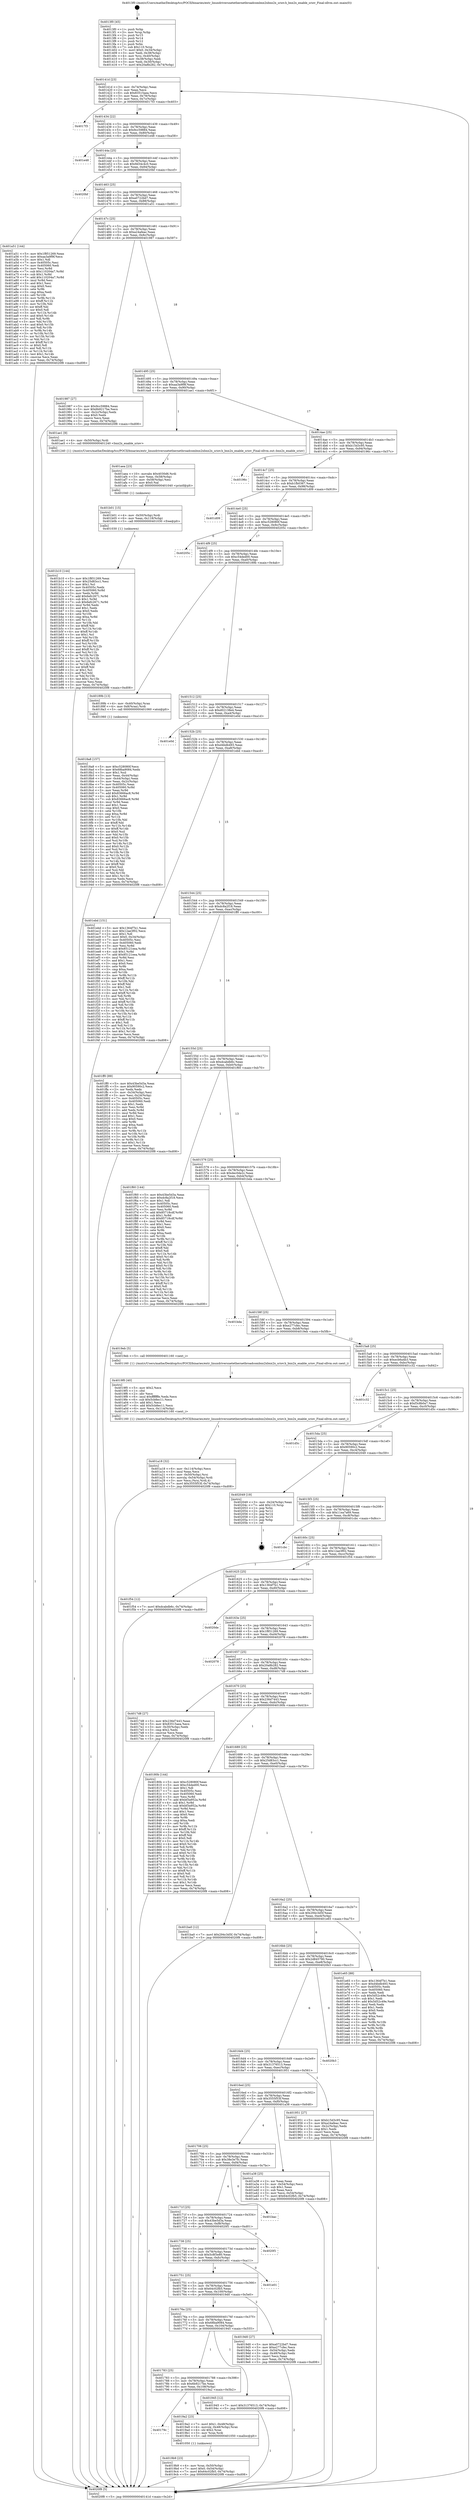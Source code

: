 digraph "0x4013f0" {
  label = "0x4013f0 (/mnt/c/Users/mathe/Desktop/tcc/POCII/binaries/extr_linuxdriversnetethernetbroadcombnx2xbnx2x_sriov.h_bnx2x_enable_sriov_Final-ollvm.out::main(0))"
  labelloc = "t"
  node[shape=record]

  Entry [label="",width=0.3,height=0.3,shape=circle,fillcolor=black,style=filled]
  "0x40141d" [label="{
     0x40141d [23]\l
     | [instrs]\l
     &nbsp;&nbsp;0x40141d \<+3\>: mov -0x74(%rbp),%eax\l
     &nbsp;&nbsp;0x401420 \<+2\>: mov %eax,%ecx\l
     &nbsp;&nbsp;0x401422 \<+6\>: sub $0x83515aea,%ecx\l
     &nbsp;&nbsp;0x401428 \<+3\>: mov %eax,-0x78(%rbp)\l
     &nbsp;&nbsp;0x40142b \<+3\>: mov %ecx,-0x7c(%rbp)\l
     &nbsp;&nbsp;0x40142e \<+6\>: je 00000000004017f3 \<main+0x403\>\l
  }"]
  "0x4017f3" [label="{
     0x4017f3\l
  }", style=dashed]
  "0x401434" [label="{
     0x401434 [22]\l
     | [instrs]\l
     &nbsp;&nbsp;0x401434 \<+5\>: jmp 0000000000401439 \<main+0x49\>\l
     &nbsp;&nbsp;0x401439 \<+3\>: mov -0x78(%rbp),%eax\l
     &nbsp;&nbsp;0x40143c \<+5\>: sub $0x9cc59884,%eax\l
     &nbsp;&nbsp;0x401441 \<+3\>: mov %eax,-0x80(%rbp)\l
     &nbsp;&nbsp;0x401444 \<+6\>: je 0000000000401e48 \<main+0xa58\>\l
  }"]
  Exit [label="",width=0.3,height=0.3,shape=circle,fillcolor=black,style=filled,peripheries=2]
  "0x401e48" [label="{
     0x401e48\l
  }", style=dashed]
  "0x40144a" [label="{
     0x40144a [25]\l
     | [instrs]\l
     &nbsp;&nbsp;0x40144a \<+5\>: jmp 000000000040144f \<main+0x5f\>\l
     &nbsp;&nbsp;0x40144f \<+3\>: mov -0x78(%rbp),%eax\l
     &nbsp;&nbsp;0x401452 \<+5\>: sub $0x9d34c4c0,%eax\l
     &nbsp;&nbsp;0x401457 \<+6\>: mov %eax,-0x84(%rbp)\l
     &nbsp;&nbsp;0x40145d \<+6\>: je 00000000004020bf \<main+0xccf\>\l
  }"]
  "0x401b10" [label="{
     0x401b10 [144]\l
     | [instrs]\l
     &nbsp;&nbsp;0x401b10 \<+5\>: mov $0x1f851269,%eax\l
     &nbsp;&nbsp;0x401b15 \<+5\>: mov $0x25d83cc1,%esi\l
     &nbsp;&nbsp;0x401b1a \<+2\>: mov $0x1,%cl\l
     &nbsp;&nbsp;0x401b1c \<+7\>: mov 0x40505c,%edx\l
     &nbsp;&nbsp;0x401b23 \<+8\>: mov 0x405060,%r8d\l
     &nbsp;&nbsp;0x401b2b \<+3\>: mov %edx,%r9d\l
     &nbsp;&nbsp;0x401b2e \<+7\>: add $0x6efc2671,%r9d\l
     &nbsp;&nbsp;0x401b35 \<+4\>: sub $0x1,%r9d\l
     &nbsp;&nbsp;0x401b39 \<+7\>: sub $0x6efc2671,%r9d\l
     &nbsp;&nbsp;0x401b40 \<+4\>: imul %r9d,%edx\l
     &nbsp;&nbsp;0x401b44 \<+3\>: and $0x1,%edx\l
     &nbsp;&nbsp;0x401b47 \<+3\>: cmp $0x0,%edx\l
     &nbsp;&nbsp;0x401b4a \<+4\>: sete %r10b\l
     &nbsp;&nbsp;0x401b4e \<+4\>: cmp $0xa,%r8d\l
     &nbsp;&nbsp;0x401b52 \<+4\>: setl %r11b\l
     &nbsp;&nbsp;0x401b56 \<+3\>: mov %r10b,%bl\l
     &nbsp;&nbsp;0x401b59 \<+3\>: xor $0xff,%bl\l
     &nbsp;&nbsp;0x401b5c \<+3\>: mov %r11b,%r14b\l
     &nbsp;&nbsp;0x401b5f \<+4\>: xor $0xff,%r14b\l
     &nbsp;&nbsp;0x401b63 \<+3\>: xor $0x1,%cl\l
     &nbsp;&nbsp;0x401b66 \<+3\>: mov %bl,%r15b\l
     &nbsp;&nbsp;0x401b69 \<+4\>: and $0xff,%r15b\l
     &nbsp;&nbsp;0x401b6d \<+3\>: and %cl,%r10b\l
     &nbsp;&nbsp;0x401b70 \<+3\>: mov %r14b,%r12b\l
     &nbsp;&nbsp;0x401b73 \<+4\>: and $0xff,%r12b\l
     &nbsp;&nbsp;0x401b77 \<+3\>: and %cl,%r11b\l
     &nbsp;&nbsp;0x401b7a \<+3\>: or %r10b,%r15b\l
     &nbsp;&nbsp;0x401b7d \<+3\>: or %r11b,%r12b\l
     &nbsp;&nbsp;0x401b80 \<+3\>: xor %r12b,%r15b\l
     &nbsp;&nbsp;0x401b83 \<+3\>: or %r14b,%bl\l
     &nbsp;&nbsp;0x401b86 \<+3\>: xor $0xff,%bl\l
     &nbsp;&nbsp;0x401b89 \<+3\>: or $0x1,%cl\l
     &nbsp;&nbsp;0x401b8c \<+2\>: and %cl,%bl\l
     &nbsp;&nbsp;0x401b8e \<+3\>: or %bl,%r15b\l
     &nbsp;&nbsp;0x401b91 \<+4\>: test $0x1,%r15b\l
     &nbsp;&nbsp;0x401b95 \<+3\>: cmovne %esi,%eax\l
     &nbsp;&nbsp;0x401b98 \<+3\>: mov %eax,-0x74(%rbp)\l
     &nbsp;&nbsp;0x401b9b \<+5\>: jmp 00000000004020f8 \<main+0xd08\>\l
  }"]
  "0x4020bf" [label="{
     0x4020bf\l
  }", style=dashed]
  "0x401463" [label="{
     0x401463 [25]\l
     | [instrs]\l
     &nbsp;&nbsp;0x401463 \<+5\>: jmp 0000000000401468 \<main+0x78\>\l
     &nbsp;&nbsp;0x401468 \<+3\>: mov -0x78(%rbp),%eax\l
     &nbsp;&nbsp;0x40146b \<+5\>: sub $0xa0722bd7,%eax\l
     &nbsp;&nbsp;0x401470 \<+6\>: mov %eax,-0x88(%rbp)\l
     &nbsp;&nbsp;0x401476 \<+6\>: je 0000000000401a51 \<main+0x661\>\l
  }"]
  "0x401b01" [label="{
     0x401b01 [15]\l
     | [instrs]\l
     &nbsp;&nbsp;0x401b01 \<+4\>: mov -0x50(%rbp),%rdi\l
     &nbsp;&nbsp;0x401b05 \<+6\>: mov %eax,-0x118(%rbp)\l
     &nbsp;&nbsp;0x401b0b \<+5\>: call 0000000000401030 \<free@plt\>\l
     | [calls]\l
     &nbsp;&nbsp;0x401030 \{1\} (unknown)\l
  }"]
  "0x401a51" [label="{
     0x401a51 [144]\l
     | [instrs]\l
     &nbsp;&nbsp;0x401a51 \<+5\>: mov $0x1f851269,%eax\l
     &nbsp;&nbsp;0x401a56 \<+5\>: mov $0xaa3a9f9f,%ecx\l
     &nbsp;&nbsp;0x401a5b \<+2\>: mov $0x1,%dl\l
     &nbsp;&nbsp;0x401a5d \<+7\>: mov 0x40505c,%esi\l
     &nbsp;&nbsp;0x401a64 \<+7\>: mov 0x405060,%edi\l
     &nbsp;&nbsp;0x401a6b \<+3\>: mov %esi,%r8d\l
     &nbsp;&nbsp;0x401a6e \<+7\>: sub $0x110204a7,%r8d\l
     &nbsp;&nbsp;0x401a75 \<+4\>: sub $0x1,%r8d\l
     &nbsp;&nbsp;0x401a79 \<+7\>: add $0x110204a7,%r8d\l
     &nbsp;&nbsp;0x401a80 \<+4\>: imul %r8d,%esi\l
     &nbsp;&nbsp;0x401a84 \<+3\>: and $0x1,%esi\l
     &nbsp;&nbsp;0x401a87 \<+3\>: cmp $0x0,%esi\l
     &nbsp;&nbsp;0x401a8a \<+4\>: sete %r9b\l
     &nbsp;&nbsp;0x401a8e \<+3\>: cmp $0xa,%edi\l
     &nbsp;&nbsp;0x401a91 \<+4\>: setl %r10b\l
     &nbsp;&nbsp;0x401a95 \<+3\>: mov %r9b,%r11b\l
     &nbsp;&nbsp;0x401a98 \<+4\>: xor $0xff,%r11b\l
     &nbsp;&nbsp;0x401a9c \<+3\>: mov %r10b,%bl\l
     &nbsp;&nbsp;0x401a9f \<+3\>: xor $0xff,%bl\l
     &nbsp;&nbsp;0x401aa2 \<+3\>: xor $0x0,%dl\l
     &nbsp;&nbsp;0x401aa5 \<+3\>: mov %r11b,%r14b\l
     &nbsp;&nbsp;0x401aa8 \<+4\>: and $0x0,%r14b\l
     &nbsp;&nbsp;0x401aac \<+3\>: and %dl,%r9b\l
     &nbsp;&nbsp;0x401aaf \<+3\>: mov %bl,%r15b\l
     &nbsp;&nbsp;0x401ab2 \<+4\>: and $0x0,%r15b\l
     &nbsp;&nbsp;0x401ab6 \<+3\>: and %dl,%r10b\l
     &nbsp;&nbsp;0x401ab9 \<+3\>: or %r9b,%r14b\l
     &nbsp;&nbsp;0x401abc \<+3\>: or %r10b,%r15b\l
     &nbsp;&nbsp;0x401abf \<+3\>: xor %r15b,%r14b\l
     &nbsp;&nbsp;0x401ac2 \<+3\>: or %bl,%r11b\l
     &nbsp;&nbsp;0x401ac5 \<+4\>: xor $0xff,%r11b\l
     &nbsp;&nbsp;0x401ac9 \<+3\>: or $0x0,%dl\l
     &nbsp;&nbsp;0x401acc \<+3\>: and %dl,%r11b\l
     &nbsp;&nbsp;0x401acf \<+3\>: or %r11b,%r14b\l
     &nbsp;&nbsp;0x401ad2 \<+4\>: test $0x1,%r14b\l
     &nbsp;&nbsp;0x401ad6 \<+3\>: cmovne %ecx,%eax\l
     &nbsp;&nbsp;0x401ad9 \<+3\>: mov %eax,-0x74(%rbp)\l
     &nbsp;&nbsp;0x401adc \<+5\>: jmp 00000000004020f8 \<main+0xd08\>\l
  }"]
  "0x40147c" [label="{
     0x40147c [25]\l
     | [instrs]\l
     &nbsp;&nbsp;0x40147c \<+5\>: jmp 0000000000401481 \<main+0x91\>\l
     &nbsp;&nbsp;0x401481 \<+3\>: mov -0x78(%rbp),%eax\l
     &nbsp;&nbsp;0x401484 \<+5\>: sub $0xa24afeac,%eax\l
     &nbsp;&nbsp;0x401489 \<+6\>: mov %eax,-0x8c(%rbp)\l
     &nbsp;&nbsp;0x40148f \<+6\>: je 0000000000401987 \<main+0x597\>\l
  }"]
  "0x401aea" [label="{
     0x401aea [23]\l
     | [instrs]\l
     &nbsp;&nbsp;0x401aea \<+10\>: movabs $0x4030d6,%rdi\l
     &nbsp;&nbsp;0x401af4 \<+3\>: mov %eax,-0x58(%rbp)\l
     &nbsp;&nbsp;0x401af7 \<+3\>: mov -0x58(%rbp),%esi\l
     &nbsp;&nbsp;0x401afa \<+2\>: mov $0x0,%al\l
     &nbsp;&nbsp;0x401afc \<+5\>: call 0000000000401040 \<printf@plt\>\l
     | [calls]\l
     &nbsp;&nbsp;0x401040 \{1\} (unknown)\l
  }"]
  "0x401987" [label="{
     0x401987 [27]\l
     | [instrs]\l
     &nbsp;&nbsp;0x401987 \<+5\>: mov $0x9cc59884,%eax\l
     &nbsp;&nbsp;0x40198c \<+5\>: mov $0x6b9217be,%ecx\l
     &nbsp;&nbsp;0x401991 \<+3\>: mov -0x2c(%rbp),%edx\l
     &nbsp;&nbsp;0x401994 \<+3\>: cmp $0x0,%edx\l
     &nbsp;&nbsp;0x401997 \<+3\>: cmove %ecx,%eax\l
     &nbsp;&nbsp;0x40199a \<+3\>: mov %eax,-0x74(%rbp)\l
     &nbsp;&nbsp;0x40199d \<+5\>: jmp 00000000004020f8 \<main+0xd08\>\l
  }"]
  "0x401495" [label="{
     0x401495 [25]\l
     | [instrs]\l
     &nbsp;&nbsp;0x401495 \<+5\>: jmp 000000000040149a \<main+0xaa\>\l
     &nbsp;&nbsp;0x40149a \<+3\>: mov -0x78(%rbp),%eax\l
     &nbsp;&nbsp;0x40149d \<+5\>: sub $0xaa3a9f9f,%eax\l
     &nbsp;&nbsp;0x4014a2 \<+6\>: mov %eax,-0x90(%rbp)\l
     &nbsp;&nbsp;0x4014a8 \<+6\>: je 0000000000401ae1 \<main+0x6f1\>\l
  }"]
  "0x401a18" [label="{
     0x401a18 [32]\l
     | [instrs]\l
     &nbsp;&nbsp;0x401a18 \<+6\>: mov -0x114(%rbp),%ecx\l
     &nbsp;&nbsp;0x401a1e \<+3\>: imul %eax,%ecx\l
     &nbsp;&nbsp;0x401a21 \<+4\>: mov -0x50(%rbp),%rsi\l
     &nbsp;&nbsp;0x401a25 \<+4\>: movslq -0x54(%rbp),%rdi\l
     &nbsp;&nbsp;0x401a29 \<+3\>: mov %ecx,(%rsi,%rdi,4)\l
     &nbsp;&nbsp;0x401a2c \<+7\>: movl $0x3555f53f,-0x74(%rbp)\l
     &nbsp;&nbsp;0x401a33 \<+5\>: jmp 00000000004020f8 \<main+0xd08\>\l
  }"]
  "0x401ae1" [label="{
     0x401ae1 [9]\l
     | [instrs]\l
     &nbsp;&nbsp;0x401ae1 \<+4\>: mov -0x50(%rbp),%rdi\l
     &nbsp;&nbsp;0x401ae5 \<+5\>: call 0000000000401240 \<bnx2x_enable_sriov\>\l
     | [calls]\l
     &nbsp;&nbsp;0x401240 \{1\} (/mnt/c/Users/mathe/Desktop/tcc/POCII/binaries/extr_linuxdriversnetethernetbroadcombnx2xbnx2x_sriov.h_bnx2x_enable_sriov_Final-ollvm.out::bnx2x_enable_sriov)\l
  }"]
  "0x4014ae" [label="{
     0x4014ae [25]\l
     | [instrs]\l
     &nbsp;&nbsp;0x4014ae \<+5\>: jmp 00000000004014b3 \<main+0xc3\>\l
     &nbsp;&nbsp;0x4014b3 \<+3\>: mov -0x78(%rbp),%eax\l
     &nbsp;&nbsp;0x4014b6 \<+5\>: sub $0xb15d3c95,%eax\l
     &nbsp;&nbsp;0x4014bb \<+6\>: mov %eax,-0x94(%rbp)\l
     &nbsp;&nbsp;0x4014c1 \<+6\>: je 000000000040196c \<main+0x57c\>\l
  }"]
  "0x4019f0" [label="{
     0x4019f0 [40]\l
     | [instrs]\l
     &nbsp;&nbsp;0x4019f0 \<+5\>: mov $0x2,%ecx\l
     &nbsp;&nbsp;0x4019f5 \<+1\>: cltd\l
     &nbsp;&nbsp;0x4019f6 \<+2\>: idiv %ecx\l
     &nbsp;&nbsp;0x4019f8 \<+6\>: imul $0xfffffffe,%edx,%ecx\l
     &nbsp;&nbsp;0x4019fe \<+6\>: sub $0x5cb8ec11,%ecx\l
     &nbsp;&nbsp;0x401a04 \<+3\>: add $0x1,%ecx\l
     &nbsp;&nbsp;0x401a07 \<+6\>: add $0x5cb8ec11,%ecx\l
     &nbsp;&nbsp;0x401a0d \<+6\>: mov %ecx,-0x114(%rbp)\l
     &nbsp;&nbsp;0x401a13 \<+5\>: call 0000000000401160 \<next_i\>\l
     | [calls]\l
     &nbsp;&nbsp;0x401160 \{1\} (/mnt/c/Users/mathe/Desktop/tcc/POCII/binaries/extr_linuxdriversnetethernetbroadcombnx2xbnx2x_sriov.h_bnx2x_enable_sriov_Final-ollvm.out::next_i)\l
  }"]
  "0x40196c" [label="{
     0x40196c\l
  }", style=dashed]
  "0x4014c7" [label="{
     0x4014c7 [25]\l
     | [instrs]\l
     &nbsp;&nbsp;0x4014c7 \<+5\>: jmp 00000000004014cc \<main+0xdc\>\l
     &nbsp;&nbsp;0x4014cc \<+3\>: mov -0x78(%rbp),%eax\l
     &nbsp;&nbsp;0x4014cf \<+5\>: sub $0xb1fb0367,%eax\l
     &nbsp;&nbsp;0x4014d4 \<+6\>: mov %eax,-0x98(%rbp)\l
     &nbsp;&nbsp;0x4014da \<+6\>: je 0000000000401d09 \<main+0x919\>\l
  }"]
  "0x4019b9" [label="{
     0x4019b9 [23]\l
     | [instrs]\l
     &nbsp;&nbsp;0x4019b9 \<+4\>: mov %rax,-0x50(%rbp)\l
     &nbsp;&nbsp;0x4019bd \<+7\>: movl $0x0,-0x54(%rbp)\l
     &nbsp;&nbsp;0x4019c4 \<+7\>: movl $0x64c02fb5,-0x74(%rbp)\l
     &nbsp;&nbsp;0x4019cb \<+5\>: jmp 00000000004020f8 \<main+0xd08\>\l
  }"]
  "0x401d09" [label="{
     0x401d09\l
  }", style=dashed]
  "0x4014e0" [label="{
     0x4014e0 [25]\l
     | [instrs]\l
     &nbsp;&nbsp;0x4014e0 \<+5\>: jmp 00000000004014e5 \<main+0xf5\>\l
     &nbsp;&nbsp;0x4014e5 \<+3\>: mov -0x78(%rbp),%eax\l
     &nbsp;&nbsp;0x4014e8 \<+5\>: sub $0xc528080f,%eax\l
     &nbsp;&nbsp;0x4014ed \<+6\>: mov %eax,-0x9c(%rbp)\l
     &nbsp;&nbsp;0x4014f3 \<+6\>: je 000000000040205c \<main+0xc6c\>\l
  }"]
  "0x40179c" [label="{
     0x40179c\l
  }", style=dashed]
  "0x40205c" [label="{
     0x40205c\l
  }", style=dashed]
  "0x4014f9" [label="{
     0x4014f9 [25]\l
     | [instrs]\l
     &nbsp;&nbsp;0x4014f9 \<+5\>: jmp 00000000004014fe \<main+0x10e\>\l
     &nbsp;&nbsp;0x4014fe \<+3\>: mov -0x78(%rbp),%eax\l
     &nbsp;&nbsp;0x401501 \<+5\>: sub $0xc54ded00,%eax\l
     &nbsp;&nbsp;0x401506 \<+6\>: mov %eax,-0xa0(%rbp)\l
     &nbsp;&nbsp;0x40150c \<+6\>: je 000000000040189b \<main+0x4ab\>\l
  }"]
  "0x4019a2" [label="{
     0x4019a2 [23]\l
     | [instrs]\l
     &nbsp;&nbsp;0x4019a2 \<+7\>: movl $0x1,-0x48(%rbp)\l
     &nbsp;&nbsp;0x4019a9 \<+4\>: movslq -0x48(%rbp),%rax\l
     &nbsp;&nbsp;0x4019ad \<+4\>: shl $0x2,%rax\l
     &nbsp;&nbsp;0x4019b1 \<+3\>: mov %rax,%rdi\l
     &nbsp;&nbsp;0x4019b4 \<+5\>: call 0000000000401050 \<malloc@plt\>\l
     | [calls]\l
     &nbsp;&nbsp;0x401050 \{1\} (unknown)\l
  }"]
  "0x40189b" [label="{
     0x40189b [13]\l
     | [instrs]\l
     &nbsp;&nbsp;0x40189b \<+4\>: mov -0x40(%rbp),%rax\l
     &nbsp;&nbsp;0x40189f \<+4\>: mov 0x8(%rax),%rdi\l
     &nbsp;&nbsp;0x4018a3 \<+5\>: call 0000000000401060 \<atoi@plt\>\l
     | [calls]\l
     &nbsp;&nbsp;0x401060 \{1\} (unknown)\l
  }"]
  "0x401512" [label="{
     0x401512 [25]\l
     | [instrs]\l
     &nbsp;&nbsp;0x401512 \<+5\>: jmp 0000000000401517 \<main+0x127\>\l
     &nbsp;&nbsp;0x401517 \<+3\>: mov -0x78(%rbp),%eax\l
     &nbsp;&nbsp;0x40151a \<+5\>: sub $0xd02138e4,%eax\l
     &nbsp;&nbsp;0x40151f \<+6\>: mov %eax,-0xa4(%rbp)\l
     &nbsp;&nbsp;0x401525 \<+6\>: je 0000000000401e0d \<main+0xa1d\>\l
  }"]
  "0x401783" [label="{
     0x401783 [25]\l
     | [instrs]\l
     &nbsp;&nbsp;0x401783 \<+5\>: jmp 0000000000401788 \<main+0x398\>\l
     &nbsp;&nbsp;0x401788 \<+3\>: mov -0x78(%rbp),%eax\l
     &nbsp;&nbsp;0x40178b \<+5\>: sub $0x6b9217be,%eax\l
     &nbsp;&nbsp;0x401790 \<+6\>: mov %eax,-0x108(%rbp)\l
     &nbsp;&nbsp;0x401796 \<+6\>: je 00000000004019a2 \<main+0x5b2\>\l
  }"]
  "0x401e0d" [label="{
     0x401e0d\l
  }", style=dashed]
  "0x40152b" [label="{
     0x40152b [25]\l
     | [instrs]\l
     &nbsp;&nbsp;0x40152b \<+5\>: jmp 0000000000401530 \<main+0x140\>\l
     &nbsp;&nbsp;0x401530 \<+3\>: mov -0x78(%rbp),%eax\l
     &nbsp;&nbsp;0x401533 \<+5\>: sub $0xd4bdb493,%eax\l
     &nbsp;&nbsp;0x401538 \<+6\>: mov %eax,-0xa8(%rbp)\l
     &nbsp;&nbsp;0x40153e \<+6\>: je 0000000000401ebd \<main+0xacd\>\l
  }"]
  "0x401945" [label="{
     0x401945 [12]\l
     | [instrs]\l
     &nbsp;&nbsp;0x401945 \<+7\>: movl $0x31376513,-0x74(%rbp)\l
     &nbsp;&nbsp;0x40194c \<+5\>: jmp 00000000004020f8 \<main+0xd08\>\l
  }"]
  "0x401ebd" [label="{
     0x401ebd [151]\l
     | [instrs]\l
     &nbsp;&nbsp;0x401ebd \<+5\>: mov $0x1364f7b1,%eax\l
     &nbsp;&nbsp;0x401ec2 \<+5\>: mov $0x12ae3f02,%ecx\l
     &nbsp;&nbsp;0x401ec7 \<+2\>: mov $0x1,%dl\l
     &nbsp;&nbsp;0x401ec9 \<+7\>: movl $0x0,-0x34(%rbp)\l
     &nbsp;&nbsp;0x401ed0 \<+7\>: mov 0x40505c,%esi\l
     &nbsp;&nbsp;0x401ed7 \<+7\>: mov 0x405060,%edi\l
     &nbsp;&nbsp;0x401ede \<+3\>: mov %esi,%r8d\l
     &nbsp;&nbsp;0x401ee1 \<+7\>: sub $0x85121eea,%r8d\l
     &nbsp;&nbsp;0x401ee8 \<+4\>: sub $0x1,%r8d\l
     &nbsp;&nbsp;0x401eec \<+7\>: add $0x85121eea,%r8d\l
     &nbsp;&nbsp;0x401ef3 \<+4\>: imul %r8d,%esi\l
     &nbsp;&nbsp;0x401ef7 \<+3\>: and $0x1,%esi\l
     &nbsp;&nbsp;0x401efa \<+3\>: cmp $0x0,%esi\l
     &nbsp;&nbsp;0x401efd \<+4\>: sete %r9b\l
     &nbsp;&nbsp;0x401f01 \<+3\>: cmp $0xa,%edi\l
     &nbsp;&nbsp;0x401f04 \<+4\>: setl %r10b\l
     &nbsp;&nbsp;0x401f08 \<+3\>: mov %r9b,%r11b\l
     &nbsp;&nbsp;0x401f0b \<+4\>: xor $0xff,%r11b\l
     &nbsp;&nbsp;0x401f0f \<+3\>: mov %r10b,%bl\l
     &nbsp;&nbsp;0x401f12 \<+3\>: xor $0xff,%bl\l
     &nbsp;&nbsp;0x401f15 \<+3\>: xor $0x1,%dl\l
     &nbsp;&nbsp;0x401f18 \<+3\>: mov %r11b,%r14b\l
     &nbsp;&nbsp;0x401f1b \<+4\>: and $0xff,%r14b\l
     &nbsp;&nbsp;0x401f1f \<+3\>: and %dl,%r9b\l
     &nbsp;&nbsp;0x401f22 \<+3\>: mov %bl,%r15b\l
     &nbsp;&nbsp;0x401f25 \<+4\>: and $0xff,%r15b\l
     &nbsp;&nbsp;0x401f29 \<+3\>: and %dl,%r10b\l
     &nbsp;&nbsp;0x401f2c \<+3\>: or %r9b,%r14b\l
     &nbsp;&nbsp;0x401f2f \<+3\>: or %r10b,%r15b\l
     &nbsp;&nbsp;0x401f32 \<+3\>: xor %r15b,%r14b\l
     &nbsp;&nbsp;0x401f35 \<+3\>: or %bl,%r11b\l
     &nbsp;&nbsp;0x401f38 \<+4\>: xor $0xff,%r11b\l
     &nbsp;&nbsp;0x401f3c \<+3\>: or $0x1,%dl\l
     &nbsp;&nbsp;0x401f3f \<+3\>: and %dl,%r11b\l
     &nbsp;&nbsp;0x401f42 \<+3\>: or %r11b,%r14b\l
     &nbsp;&nbsp;0x401f45 \<+4\>: test $0x1,%r14b\l
     &nbsp;&nbsp;0x401f49 \<+3\>: cmovne %ecx,%eax\l
     &nbsp;&nbsp;0x401f4c \<+3\>: mov %eax,-0x74(%rbp)\l
     &nbsp;&nbsp;0x401f4f \<+5\>: jmp 00000000004020f8 \<main+0xd08\>\l
  }"]
  "0x401544" [label="{
     0x401544 [25]\l
     | [instrs]\l
     &nbsp;&nbsp;0x401544 \<+5\>: jmp 0000000000401549 \<main+0x159\>\l
     &nbsp;&nbsp;0x401549 \<+3\>: mov -0x78(%rbp),%eax\l
     &nbsp;&nbsp;0x40154c \<+5\>: sub $0xdc8a2f18,%eax\l
     &nbsp;&nbsp;0x401551 \<+6\>: mov %eax,-0xac(%rbp)\l
     &nbsp;&nbsp;0x401557 \<+6\>: je 0000000000401ff0 \<main+0xc00\>\l
  }"]
  "0x40176a" [label="{
     0x40176a [25]\l
     | [instrs]\l
     &nbsp;&nbsp;0x40176a \<+5\>: jmp 000000000040176f \<main+0x37f\>\l
     &nbsp;&nbsp;0x40176f \<+3\>: mov -0x78(%rbp),%eax\l
     &nbsp;&nbsp;0x401772 \<+5\>: sub $0x68ba9084,%eax\l
     &nbsp;&nbsp;0x401777 \<+6\>: mov %eax,-0x104(%rbp)\l
     &nbsp;&nbsp;0x40177d \<+6\>: je 0000000000401945 \<main+0x555\>\l
  }"]
  "0x401ff0" [label="{
     0x401ff0 [89]\l
     | [instrs]\l
     &nbsp;&nbsp;0x401ff0 \<+5\>: mov $0x43be5d3a,%eax\l
     &nbsp;&nbsp;0x401ff5 \<+5\>: mov $0x90590c2,%ecx\l
     &nbsp;&nbsp;0x401ffa \<+2\>: xor %edx,%edx\l
     &nbsp;&nbsp;0x401ffc \<+3\>: mov -0x34(%rbp),%esi\l
     &nbsp;&nbsp;0x401fff \<+3\>: mov %esi,-0x24(%rbp)\l
     &nbsp;&nbsp;0x402002 \<+7\>: mov 0x40505c,%esi\l
     &nbsp;&nbsp;0x402009 \<+7\>: mov 0x405060,%edi\l
     &nbsp;&nbsp;0x402010 \<+3\>: sub $0x1,%edx\l
     &nbsp;&nbsp;0x402013 \<+3\>: mov %esi,%r8d\l
     &nbsp;&nbsp;0x402016 \<+3\>: add %edx,%r8d\l
     &nbsp;&nbsp;0x402019 \<+4\>: imul %r8d,%esi\l
     &nbsp;&nbsp;0x40201d \<+3\>: and $0x1,%esi\l
     &nbsp;&nbsp;0x402020 \<+3\>: cmp $0x0,%esi\l
     &nbsp;&nbsp;0x402023 \<+4\>: sete %r9b\l
     &nbsp;&nbsp;0x402027 \<+3\>: cmp $0xa,%edi\l
     &nbsp;&nbsp;0x40202a \<+4\>: setl %r10b\l
     &nbsp;&nbsp;0x40202e \<+3\>: mov %r9b,%r11b\l
     &nbsp;&nbsp;0x402031 \<+3\>: and %r10b,%r11b\l
     &nbsp;&nbsp;0x402034 \<+3\>: xor %r10b,%r9b\l
     &nbsp;&nbsp;0x402037 \<+3\>: or %r9b,%r11b\l
     &nbsp;&nbsp;0x40203a \<+4\>: test $0x1,%r11b\l
     &nbsp;&nbsp;0x40203e \<+3\>: cmovne %ecx,%eax\l
     &nbsp;&nbsp;0x402041 \<+3\>: mov %eax,-0x74(%rbp)\l
     &nbsp;&nbsp;0x402044 \<+5\>: jmp 00000000004020f8 \<main+0xd08\>\l
  }"]
  "0x40155d" [label="{
     0x40155d [25]\l
     | [instrs]\l
     &nbsp;&nbsp;0x40155d \<+5\>: jmp 0000000000401562 \<main+0x172\>\l
     &nbsp;&nbsp;0x401562 \<+3\>: mov -0x78(%rbp),%eax\l
     &nbsp;&nbsp;0x401565 \<+5\>: sub $0xdcabdb6c,%eax\l
     &nbsp;&nbsp;0x40156a \<+6\>: mov %eax,-0xb0(%rbp)\l
     &nbsp;&nbsp;0x401570 \<+6\>: je 0000000000401f60 \<main+0xb70\>\l
  }"]
  "0x4019d0" [label="{
     0x4019d0 [27]\l
     | [instrs]\l
     &nbsp;&nbsp;0x4019d0 \<+5\>: mov $0xa0722bd7,%eax\l
     &nbsp;&nbsp;0x4019d5 \<+5\>: mov $0xe277cfec,%ecx\l
     &nbsp;&nbsp;0x4019da \<+3\>: mov -0x54(%rbp),%edx\l
     &nbsp;&nbsp;0x4019dd \<+3\>: cmp -0x48(%rbp),%edx\l
     &nbsp;&nbsp;0x4019e0 \<+3\>: cmovl %ecx,%eax\l
     &nbsp;&nbsp;0x4019e3 \<+3\>: mov %eax,-0x74(%rbp)\l
     &nbsp;&nbsp;0x4019e6 \<+5\>: jmp 00000000004020f8 \<main+0xd08\>\l
  }"]
  "0x401f60" [label="{
     0x401f60 [144]\l
     | [instrs]\l
     &nbsp;&nbsp;0x401f60 \<+5\>: mov $0x43be5d3a,%eax\l
     &nbsp;&nbsp;0x401f65 \<+5\>: mov $0xdc8a2f18,%ecx\l
     &nbsp;&nbsp;0x401f6a \<+2\>: mov $0x1,%dl\l
     &nbsp;&nbsp;0x401f6c \<+7\>: mov 0x40505c,%esi\l
     &nbsp;&nbsp;0x401f73 \<+7\>: mov 0x405060,%edi\l
     &nbsp;&nbsp;0x401f7a \<+3\>: mov %esi,%r8d\l
     &nbsp;&nbsp;0x401f7d \<+7\>: add $0x85718cdf,%r8d\l
     &nbsp;&nbsp;0x401f84 \<+4\>: sub $0x1,%r8d\l
     &nbsp;&nbsp;0x401f88 \<+7\>: sub $0x85718cdf,%r8d\l
     &nbsp;&nbsp;0x401f8f \<+4\>: imul %r8d,%esi\l
     &nbsp;&nbsp;0x401f93 \<+3\>: and $0x1,%esi\l
     &nbsp;&nbsp;0x401f96 \<+3\>: cmp $0x0,%esi\l
     &nbsp;&nbsp;0x401f99 \<+4\>: sete %r9b\l
     &nbsp;&nbsp;0x401f9d \<+3\>: cmp $0xa,%edi\l
     &nbsp;&nbsp;0x401fa0 \<+4\>: setl %r10b\l
     &nbsp;&nbsp;0x401fa4 \<+3\>: mov %r9b,%r11b\l
     &nbsp;&nbsp;0x401fa7 \<+4\>: xor $0xff,%r11b\l
     &nbsp;&nbsp;0x401fab \<+3\>: mov %r10b,%bl\l
     &nbsp;&nbsp;0x401fae \<+3\>: xor $0xff,%bl\l
     &nbsp;&nbsp;0x401fb1 \<+3\>: xor $0x0,%dl\l
     &nbsp;&nbsp;0x401fb4 \<+3\>: mov %r11b,%r14b\l
     &nbsp;&nbsp;0x401fb7 \<+4\>: and $0x0,%r14b\l
     &nbsp;&nbsp;0x401fbb \<+3\>: and %dl,%r9b\l
     &nbsp;&nbsp;0x401fbe \<+3\>: mov %bl,%r15b\l
     &nbsp;&nbsp;0x401fc1 \<+4\>: and $0x0,%r15b\l
     &nbsp;&nbsp;0x401fc5 \<+3\>: and %dl,%r10b\l
     &nbsp;&nbsp;0x401fc8 \<+3\>: or %r9b,%r14b\l
     &nbsp;&nbsp;0x401fcb \<+3\>: or %r10b,%r15b\l
     &nbsp;&nbsp;0x401fce \<+3\>: xor %r15b,%r14b\l
     &nbsp;&nbsp;0x401fd1 \<+3\>: or %bl,%r11b\l
     &nbsp;&nbsp;0x401fd4 \<+4\>: xor $0xff,%r11b\l
     &nbsp;&nbsp;0x401fd8 \<+3\>: or $0x0,%dl\l
     &nbsp;&nbsp;0x401fdb \<+3\>: and %dl,%r11b\l
     &nbsp;&nbsp;0x401fde \<+3\>: or %r11b,%r14b\l
     &nbsp;&nbsp;0x401fe1 \<+4\>: test $0x1,%r14b\l
     &nbsp;&nbsp;0x401fe5 \<+3\>: cmovne %ecx,%eax\l
     &nbsp;&nbsp;0x401fe8 \<+3\>: mov %eax,-0x74(%rbp)\l
     &nbsp;&nbsp;0x401feb \<+5\>: jmp 00000000004020f8 \<main+0xd08\>\l
  }"]
  "0x401576" [label="{
     0x401576 [25]\l
     | [instrs]\l
     &nbsp;&nbsp;0x401576 \<+5\>: jmp 000000000040157b \<main+0x18b\>\l
     &nbsp;&nbsp;0x40157b \<+3\>: mov -0x78(%rbp),%eax\l
     &nbsp;&nbsp;0x40157e \<+5\>: sub $0xdec0de2c,%eax\l
     &nbsp;&nbsp;0x401583 \<+6\>: mov %eax,-0xb4(%rbp)\l
     &nbsp;&nbsp;0x401589 \<+6\>: je 0000000000401bda \<main+0x7ea\>\l
  }"]
  "0x401751" [label="{
     0x401751 [25]\l
     | [instrs]\l
     &nbsp;&nbsp;0x401751 \<+5\>: jmp 0000000000401756 \<main+0x366\>\l
     &nbsp;&nbsp;0x401756 \<+3\>: mov -0x78(%rbp),%eax\l
     &nbsp;&nbsp;0x401759 \<+5\>: sub $0x64c02fb5,%eax\l
     &nbsp;&nbsp;0x40175e \<+6\>: mov %eax,-0x100(%rbp)\l
     &nbsp;&nbsp;0x401764 \<+6\>: je 00000000004019d0 \<main+0x5e0\>\l
  }"]
  "0x401bda" [label="{
     0x401bda\l
  }", style=dashed]
  "0x40158f" [label="{
     0x40158f [25]\l
     | [instrs]\l
     &nbsp;&nbsp;0x40158f \<+5\>: jmp 0000000000401594 \<main+0x1a4\>\l
     &nbsp;&nbsp;0x401594 \<+3\>: mov -0x78(%rbp),%eax\l
     &nbsp;&nbsp;0x401597 \<+5\>: sub $0xe277cfec,%eax\l
     &nbsp;&nbsp;0x40159c \<+6\>: mov %eax,-0xb8(%rbp)\l
     &nbsp;&nbsp;0x4015a2 \<+6\>: je 00000000004019eb \<main+0x5fb\>\l
  }"]
  "0x401e01" [label="{
     0x401e01\l
  }", style=dashed]
  "0x4019eb" [label="{
     0x4019eb [5]\l
     | [instrs]\l
     &nbsp;&nbsp;0x4019eb \<+5\>: call 0000000000401160 \<next_i\>\l
     | [calls]\l
     &nbsp;&nbsp;0x401160 \{1\} (/mnt/c/Users/mathe/Desktop/tcc/POCII/binaries/extr_linuxdriversnetethernetbroadcombnx2xbnx2x_sriov.h_bnx2x_enable_sriov_Final-ollvm.out::next_i)\l
  }"]
  "0x4015a8" [label="{
     0x4015a8 [25]\l
     | [instrs]\l
     &nbsp;&nbsp;0x4015a8 \<+5\>: jmp 00000000004015ad \<main+0x1bd\>\l
     &nbsp;&nbsp;0x4015ad \<+3\>: mov -0x78(%rbp),%eax\l
     &nbsp;&nbsp;0x4015b0 \<+5\>: sub $0xecb6a4b3,%eax\l
     &nbsp;&nbsp;0x4015b5 \<+6\>: mov %eax,-0xbc(%rbp)\l
     &nbsp;&nbsp;0x4015bb \<+6\>: je 0000000000401c32 \<main+0x842\>\l
  }"]
  "0x401738" [label="{
     0x401738 [25]\l
     | [instrs]\l
     &nbsp;&nbsp;0x401738 \<+5\>: jmp 000000000040173d \<main+0x34d\>\l
     &nbsp;&nbsp;0x40173d \<+3\>: mov -0x78(%rbp),%eax\l
     &nbsp;&nbsp;0x401740 \<+5\>: sub $0x5c8f3e80,%eax\l
     &nbsp;&nbsp;0x401745 \<+6\>: mov %eax,-0xfc(%rbp)\l
     &nbsp;&nbsp;0x40174b \<+6\>: je 0000000000401e01 \<main+0xa11\>\l
  }"]
  "0x401c32" [label="{
     0x401c32\l
  }", style=dashed]
  "0x4015c1" [label="{
     0x4015c1 [25]\l
     | [instrs]\l
     &nbsp;&nbsp;0x4015c1 \<+5\>: jmp 00000000004015c6 \<main+0x1d6\>\l
     &nbsp;&nbsp;0x4015c6 \<+3\>: mov -0x78(%rbp),%eax\l
     &nbsp;&nbsp;0x4015c9 \<+5\>: sub $0xf3c8b0a7,%eax\l
     &nbsp;&nbsp;0x4015ce \<+6\>: mov %eax,-0xc0(%rbp)\l
     &nbsp;&nbsp;0x4015d4 \<+6\>: je 0000000000401d5c \<main+0x96c\>\l
  }"]
  "0x4020f1" [label="{
     0x4020f1\l
  }", style=dashed]
  "0x401d5c" [label="{
     0x401d5c\l
  }", style=dashed]
  "0x4015da" [label="{
     0x4015da [25]\l
     | [instrs]\l
     &nbsp;&nbsp;0x4015da \<+5\>: jmp 00000000004015df \<main+0x1ef\>\l
     &nbsp;&nbsp;0x4015df \<+3\>: mov -0x78(%rbp),%eax\l
     &nbsp;&nbsp;0x4015e2 \<+5\>: sub $0x90590c2,%eax\l
     &nbsp;&nbsp;0x4015e7 \<+6\>: mov %eax,-0xc4(%rbp)\l
     &nbsp;&nbsp;0x4015ed \<+6\>: je 0000000000402049 \<main+0xc59\>\l
  }"]
  "0x40171f" [label="{
     0x40171f [25]\l
     | [instrs]\l
     &nbsp;&nbsp;0x40171f \<+5\>: jmp 0000000000401724 \<main+0x334\>\l
     &nbsp;&nbsp;0x401724 \<+3\>: mov -0x78(%rbp),%eax\l
     &nbsp;&nbsp;0x401727 \<+5\>: sub $0x43be5d3a,%eax\l
     &nbsp;&nbsp;0x40172c \<+6\>: mov %eax,-0xf8(%rbp)\l
     &nbsp;&nbsp;0x401732 \<+6\>: je 00000000004020f1 \<main+0xd01\>\l
  }"]
  "0x402049" [label="{
     0x402049 [19]\l
     | [instrs]\l
     &nbsp;&nbsp;0x402049 \<+3\>: mov -0x24(%rbp),%eax\l
     &nbsp;&nbsp;0x40204c \<+7\>: add $0x110,%rsp\l
     &nbsp;&nbsp;0x402053 \<+1\>: pop %rbx\l
     &nbsp;&nbsp;0x402054 \<+2\>: pop %r12\l
     &nbsp;&nbsp;0x402056 \<+2\>: pop %r14\l
     &nbsp;&nbsp;0x402058 \<+2\>: pop %r15\l
     &nbsp;&nbsp;0x40205a \<+1\>: pop %rbp\l
     &nbsp;&nbsp;0x40205b \<+1\>: ret\l
  }"]
  "0x4015f3" [label="{
     0x4015f3 [25]\l
     | [instrs]\l
     &nbsp;&nbsp;0x4015f3 \<+5\>: jmp 00000000004015f8 \<main+0x208\>\l
     &nbsp;&nbsp;0x4015f8 \<+3\>: mov -0x78(%rbp),%eax\l
     &nbsp;&nbsp;0x4015fb \<+5\>: sub $0x11ea7a69,%eax\l
     &nbsp;&nbsp;0x401600 \<+6\>: mov %eax,-0xc8(%rbp)\l
     &nbsp;&nbsp;0x401606 \<+6\>: je 0000000000401cbc \<main+0x8cc\>\l
  }"]
  "0x401bac" [label="{
     0x401bac\l
  }", style=dashed]
  "0x401cbc" [label="{
     0x401cbc\l
  }", style=dashed]
  "0x40160c" [label="{
     0x40160c [25]\l
     | [instrs]\l
     &nbsp;&nbsp;0x40160c \<+5\>: jmp 0000000000401611 \<main+0x221\>\l
     &nbsp;&nbsp;0x401611 \<+3\>: mov -0x78(%rbp),%eax\l
     &nbsp;&nbsp;0x401614 \<+5\>: sub $0x12ae3f02,%eax\l
     &nbsp;&nbsp;0x401619 \<+6\>: mov %eax,-0xcc(%rbp)\l
     &nbsp;&nbsp;0x40161f \<+6\>: je 0000000000401f54 \<main+0xb64\>\l
  }"]
  "0x401706" [label="{
     0x401706 [25]\l
     | [instrs]\l
     &nbsp;&nbsp;0x401706 \<+5\>: jmp 000000000040170b \<main+0x31b\>\l
     &nbsp;&nbsp;0x40170b \<+3\>: mov -0x78(%rbp),%eax\l
     &nbsp;&nbsp;0x40170e \<+5\>: sub $0x38e3e7fc,%eax\l
     &nbsp;&nbsp;0x401713 \<+6\>: mov %eax,-0xf4(%rbp)\l
     &nbsp;&nbsp;0x401719 \<+6\>: je 0000000000401bac \<main+0x7bc\>\l
  }"]
  "0x401f54" [label="{
     0x401f54 [12]\l
     | [instrs]\l
     &nbsp;&nbsp;0x401f54 \<+7\>: movl $0xdcabdb6c,-0x74(%rbp)\l
     &nbsp;&nbsp;0x401f5b \<+5\>: jmp 00000000004020f8 \<main+0xd08\>\l
  }"]
  "0x401625" [label="{
     0x401625 [25]\l
     | [instrs]\l
     &nbsp;&nbsp;0x401625 \<+5\>: jmp 000000000040162a \<main+0x23a\>\l
     &nbsp;&nbsp;0x40162a \<+3\>: mov -0x78(%rbp),%eax\l
     &nbsp;&nbsp;0x40162d \<+5\>: sub $0x1364f7b1,%eax\l
     &nbsp;&nbsp;0x401632 \<+6\>: mov %eax,-0xd0(%rbp)\l
     &nbsp;&nbsp;0x401638 \<+6\>: je 00000000004020de \<main+0xcee\>\l
  }"]
  "0x401a38" [label="{
     0x401a38 [25]\l
     | [instrs]\l
     &nbsp;&nbsp;0x401a38 \<+2\>: xor %eax,%eax\l
     &nbsp;&nbsp;0x401a3a \<+3\>: mov -0x54(%rbp),%ecx\l
     &nbsp;&nbsp;0x401a3d \<+3\>: sub $0x1,%eax\l
     &nbsp;&nbsp;0x401a40 \<+2\>: sub %eax,%ecx\l
     &nbsp;&nbsp;0x401a42 \<+3\>: mov %ecx,-0x54(%rbp)\l
     &nbsp;&nbsp;0x401a45 \<+7\>: movl $0x64c02fb5,-0x74(%rbp)\l
     &nbsp;&nbsp;0x401a4c \<+5\>: jmp 00000000004020f8 \<main+0xd08\>\l
  }"]
  "0x4020de" [label="{
     0x4020de\l
  }", style=dashed]
  "0x40163e" [label="{
     0x40163e [25]\l
     | [instrs]\l
     &nbsp;&nbsp;0x40163e \<+5\>: jmp 0000000000401643 \<main+0x253\>\l
     &nbsp;&nbsp;0x401643 \<+3\>: mov -0x78(%rbp),%eax\l
     &nbsp;&nbsp;0x401646 \<+5\>: sub $0x1f851269,%eax\l
     &nbsp;&nbsp;0x40164b \<+6\>: mov %eax,-0xd4(%rbp)\l
     &nbsp;&nbsp;0x401651 \<+6\>: je 0000000000402078 \<main+0xc88\>\l
  }"]
  "0x4016ed" [label="{
     0x4016ed [25]\l
     | [instrs]\l
     &nbsp;&nbsp;0x4016ed \<+5\>: jmp 00000000004016f2 \<main+0x302\>\l
     &nbsp;&nbsp;0x4016f2 \<+3\>: mov -0x78(%rbp),%eax\l
     &nbsp;&nbsp;0x4016f5 \<+5\>: sub $0x3555f53f,%eax\l
     &nbsp;&nbsp;0x4016fa \<+6\>: mov %eax,-0xf0(%rbp)\l
     &nbsp;&nbsp;0x401700 \<+6\>: je 0000000000401a38 \<main+0x648\>\l
  }"]
  "0x402078" [label="{
     0x402078\l
  }", style=dashed]
  "0x401657" [label="{
     0x401657 [25]\l
     | [instrs]\l
     &nbsp;&nbsp;0x401657 \<+5\>: jmp 000000000040165c \<main+0x26c\>\l
     &nbsp;&nbsp;0x40165c \<+3\>: mov -0x78(%rbp),%eax\l
     &nbsp;&nbsp;0x40165f \<+5\>: sub $0x20a8b282,%eax\l
     &nbsp;&nbsp;0x401664 \<+6\>: mov %eax,-0xd8(%rbp)\l
     &nbsp;&nbsp;0x40166a \<+6\>: je 00000000004017d8 \<main+0x3e8\>\l
  }"]
  "0x401951" [label="{
     0x401951 [27]\l
     | [instrs]\l
     &nbsp;&nbsp;0x401951 \<+5\>: mov $0xb15d3c95,%eax\l
     &nbsp;&nbsp;0x401956 \<+5\>: mov $0xa24afeac,%ecx\l
     &nbsp;&nbsp;0x40195b \<+3\>: mov -0x2c(%rbp),%edx\l
     &nbsp;&nbsp;0x40195e \<+3\>: cmp $0x1,%edx\l
     &nbsp;&nbsp;0x401961 \<+3\>: cmovl %ecx,%eax\l
     &nbsp;&nbsp;0x401964 \<+3\>: mov %eax,-0x74(%rbp)\l
     &nbsp;&nbsp;0x401967 \<+5\>: jmp 00000000004020f8 \<main+0xd08\>\l
  }"]
  "0x4017d8" [label="{
     0x4017d8 [27]\l
     | [instrs]\l
     &nbsp;&nbsp;0x4017d8 \<+5\>: mov $0x236d7443,%eax\l
     &nbsp;&nbsp;0x4017dd \<+5\>: mov $0x83515aea,%ecx\l
     &nbsp;&nbsp;0x4017e2 \<+3\>: mov -0x30(%rbp),%edx\l
     &nbsp;&nbsp;0x4017e5 \<+3\>: cmp $0x2,%edx\l
     &nbsp;&nbsp;0x4017e8 \<+3\>: cmovne %ecx,%eax\l
     &nbsp;&nbsp;0x4017eb \<+3\>: mov %eax,-0x74(%rbp)\l
     &nbsp;&nbsp;0x4017ee \<+5\>: jmp 00000000004020f8 \<main+0xd08\>\l
  }"]
  "0x401670" [label="{
     0x401670 [25]\l
     | [instrs]\l
     &nbsp;&nbsp;0x401670 \<+5\>: jmp 0000000000401675 \<main+0x285\>\l
     &nbsp;&nbsp;0x401675 \<+3\>: mov -0x78(%rbp),%eax\l
     &nbsp;&nbsp;0x401678 \<+5\>: sub $0x236d7443,%eax\l
     &nbsp;&nbsp;0x40167d \<+6\>: mov %eax,-0xdc(%rbp)\l
     &nbsp;&nbsp;0x401683 \<+6\>: je 000000000040180b \<main+0x41b\>\l
  }"]
  "0x4020f8" [label="{
     0x4020f8 [5]\l
     | [instrs]\l
     &nbsp;&nbsp;0x4020f8 \<+5\>: jmp 000000000040141d \<main+0x2d\>\l
  }"]
  "0x4013f0" [label="{
     0x4013f0 [45]\l
     | [instrs]\l
     &nbsp;&nbsp;0x4013f0 \<+1\>: push %rbp\l
     &nbsp;&nbsp;0x4013f1 \<+3\>: mov %rsp,%rbp\l
     &nbsp;&nbsp;0x4013f4 \<+2\>: push %r15\l
     &nbsp;&nbsp;0x4013f6 \<+2\>: push %r14\l
     &nbsp;&nbsp;0x4013f8 \<+2\>: push %r12\l
     &nbsp;&nbsp;0x4013fa \<+1\>: push %rbx\l
     &nbsp;&nbsp;0x4013fb \<+7\>: sub $0x110,%rsp\l
     &nbsp;&nbsp;0x401402 \<+7\>: movl $0x0,-0x34(%rbp)\l
     &nbsp;&nbsp;0x401409 \<+3\>: mov %edi,-0x38(%rbp)\l
     &nbsp;&nbsp;0x40140c \<+4\>: mov %rsi,-0x40(%rbp)\l
     &nbsp;&nbsp;0x401410 \<+3\>: mov -0x38(%rbp),%edi\l
     &nbsp;&nbsp;0x401413 \<+3\>: mov %edi,-0x30(%rbp)\l
     &nbsp;&nbsp;0x401416 \<+7\>: movl $0x20a8b282,-0x74(%rbp)\l
  }"]
  "0x4016d4" [label="{
     0x4016d4 [25]\l
     | [instrs]\l
     &nbsp;&nbsp;0x4016d4 \<+5\>: jmp 00000000004016d9 \<main+0x2e9\>\l
     &nbsp;&nbsp;0x4016d9 \<+3\>: mov -0x78(%rbp),%eax\l
     &nbsp;&nbsp;0x4016dc \<+5\>: sub $0x31376513,%eax\l
     &nbsp;&nbsp;0x4016e1 \<+6\>: mov %eax,-0xec(%rbp)\l
     &nbsp;&nbsp;0x4016e7 \<+6\>: je 0000000000401951 \<main+0x561\>\l
  }"]
  "0x40180b" [label="{
     0x40180b [144]\l
     | [instrs]\l
     &nbsp;&nbsp;0x40180b \<+5\>: mov $0xc528080f,%eax\l
     &nbsp;&nbsp;0x401810 \<+5\>: mov $0xc54ded00,%ecx\l
     &nbsp;&nbsp;0x401815 \<+2\>: mov $0x1,%dl\l
     &nbsp;&nbsp;0x401817 \<+7\>: mov 0x40505c,%esi\l
     &nbsp;&nbsp;0x40181e \<+7\>: mov 0x405060,%edi\l
     &nbsp;&nbsp;0x401825 \<+3\>: mov %esi,%r8d\l
     &nbsp;&nbsp;0x401828 \<+7\>: add $0xbf3a952a,%r8d\l
     &nbsp;&nbsp;0x40182f \<+4\>: sub $0x1,%r8d\l
     &nbsp;&nbsp;0x401833 \<+7\>: sub $0xbf3a952a,%r8d\l
     &nbsp;&nbsp;0x40183a \<+4\>: imul %r8d,%esi\l
     &nbsp;&nbsp;0x40183e \<+3\>: and $0x1,%esi\l
     &nbsp;&nbsp;0x401841 \<+3\>: cmp $0x0,%esi\l
     &nbsp;&nbsp;0x401844 \<+4\>: sete %r9b\l
     &nbsp;&nbsp;0x401848 \<+3\>: cmp $0xa,%edi\l
     &nbsp;&nbsp;0x40184b \<+4\>: setl %r10b\l
     &nbsp;&nbsp;0x40184f \<+3\>: mov %r9b,%r11b\l
     &nbsp;&nbsp;0x401852 \<+4\>: xor $0xff,%r11b\l
     &nbsp;&nbsp;0x401856 \<+3\>: mov %r10b,%bl\l
     &nbsp;&nbsp;0x401859 \<+3\>: xor $0xff,%bl\l
     &nbsp;&nbsp;0x40185c \<+3\>: xor $0x0,%dl\l
     &nbsp;&nbsp;0x40185f \<+3\>: mov %r11b,%r14b\l
     &nbsp;&nbsp;0x401862 \<+4\>: and $0x0,%r14b\l
     &nbsp;&nbsp;0x401866 \<+3\>: and %dl,%r9b\l
     &nbsp;&nbsp;0x401869 \<+3\>: mov %bl,%r15b\l
     &nbsp;&nbsp;0x40186c \<+4\>: and $0x0,%r15b\l
     &nbsp;&nbsp;0x401870 \<+3\>: and %dl,%r10b\l
     &nbsp;&nbsp;0x401873 \<+3\>: or %r9b,%r14b\l
     &nbsp;&nbsp;0x401876 \<+3\>: or %r10b,%r15b\l
     &nbsp;&nbsp;0x401879 \<+3\>: xor %r15b,%r14b\l
     &nbsp;&nbsp;0x40187c \<+3\>: or %bl,%r11b\l
     &nbsp;&nbsp;0x40187f \<+4\>: xor $0xff,%r11b\l
     &nbsp;&nbsp;0x401883 \<+3\>: or $0x0,%dl\l
     &nbsp;&nbsp;0x401886 \<+3\>: and %dl,%r11b\l
     &nbsp;&nbsp;0x401889 \<+3\>: or %r11b,%r14b\l
     &nbsp;&nbsp;0x40188c \<+4\>: test $0x1,%r14b\l
     &nbsp;&nbsp;0x401890 \<+3\>: cmovne %ecx,%eax\l
     &nbsp;&nbsp;0x401893 \<+3\>: mov %eax,-0x74(%rbp)\l
     &nbsp;&nbsp;0x401896 \<+5\>: jmp 00000000004020f8 \<main+0xd08\>\l
  }"]
  "0x401689" [label="{
     0x401689 [25]\l
     | [instrs]\l
     &nbsp;&nbsp;0x401689 \<+5\>: jmp 000000000040168e \<main+0x29e\>\l
     &nbsp;&nbsp;0x40168e \<+3\>: mov -0x78(%rbp),%eax\l
     &nbsp;&nbsp;0x401691 \<+5\>: sub $0x25d83cc1,%eax\l
     &nbsp;&nbsp;0x401696 \<+6\>: mov %eax,-0xe0(%rbp)\l
     &nbsp;&nbsp;0x40169c \<+6\>: je 0000000000401ba0 \<main+0x7b0\>\l
  }"]
  "0x4018a8" [label="{
     0x4018a8 [157]\l
     | [instrs]\l
     &nbsp;&nbsp;0x4018a8 \<+5\>: mov $0xc528080f,%ecx\l
     &nbsp;&nbsp;0x4018ad \<+5\>: mov $0x68ba9084,%edx\l
     &nbsp;&nbsp;0x4018b2 \<+3\>: mov $0x1,%sil\l
     &nbsp;&nbsp;0x4018b5 \<+3\>: mov %eax,-0x44(%rbp)\l
     &nbsp;&nbsp;0x4018b8 \<+3\>: mov -0x44(%rbp),%eax\l
     &nbsp;&nbsp;0x4018bb \<+3\>: mov %eax,-0x2c(%rbp)\l
     &nbsp;&nbsp;0x4018be \<+7\>: mov 0x40505c,%eax\l
     &nbsp;&nbsp;0x4018c5 \<+8\>: mov 0x405060,%r8d\l
     &nbsp;&nbsp;0x4018cd \<+3\>: mov %eax,%r9d\l
     &nbsp;&nbsp;0x4018d0 \<+7\>: add $0x83666ac8,%r9d\l
     &nbsp;&nbsp;0x4018d7 \<+4\>: sub $0x1,%r9d\l
     &nbsp;&nbsp;0x4018db \<+7\>: sub $0x83666ac8,%r9d\l
     &nbsp;&nbsp;0x4018e2 \<+4\>: imul %r9d,%eax\l
     &nbsp;&nbsp;0x4018e6 \<+3\>: and $0x1,%eax\l
     &nbsp;&nbsp;0x4018e9 \<+3\>: cmp $0x0,%eax\l
     &nbsp;&nbsp;0x4018ec \<+4\>: sete %r10b\l
     &nbsp;&nbsp;0x4018f0 \<+4\>: cmp $0xa,%r8d\l
     &nbsp;&nbsp;0x4018f4 \<+4\>: setl %r11b\l
     &nbsp;&nbsp;0x4018f8 \<+3\>: mov %r10b,%bl\l
     &nbsp;&nbsp;0x4018fb \<+3\>: xor $0xff,%bl\l
     &nbsp;&nbsp;0x4018fe \<+3\>: mov %r11b,%r14b\l
     &nbsp;&nbsp;0x401901 \<+4\>: xor $0xff,%r14b\l
     &nbsp;&nbsp;0x401905 \<+4\>: xor $0x0,%sil\l
     &nbsp;&nbsp;0x401909 \<+3\>: mov %bl,%r15b\l
     &nbsp;&nbsp;0x40190c \<+4\>: and $0x0,%r15b\l
     &nbsp;&nbsp;0x401910 \<+3\>: and %sil,%r10b\l
     &nbsp;&nbsp;0x401913 \<+3\>: mov %r14b,%r12b\l
     &nbsp;&nbsp;0x401916 \<+4\>: and $0x0,%r12b\l
     &nbsp;&nbsp;0x40191a \<+3\>: and %sil,%r11b\l
     &nbsp;&nbsp;0x40191d \<+3\>: or %r10b,%r15b\l
     &nbsp;&nbsp;0x401920 \<+3\>: or %r11b,%r12b\l
     &nbsp;&nbsp;0x401923 \<+3\>: xor %r12b,%r15b\l
     &nbsp;&nbsp;0x401926 \<+3\>: or %r14b,%bl\l
     &nbsp;&nbsp;0x401929 \<+3\>: xor $0xff,%bl\l
     &nbsp;&nbsp;0x40192c \<+4\>: or $0x0,%sil\l
     &nbsp;&nbsp;0x401930 \<+3\>: and %sil,%bl\l
     &nbsp;&nbsp;0x401933 \<+3\>: or %bl,%r15b\l
     &nbsp;&nbsp;0x401936 \<+4\>: test $0x1,%r15b\l
     &nbsp;&nbsp;0x40193a \<+3\>: cmovne %edx,%ecx\l
     &nbsp;&nbsp;0x40193d \<+3\>: mov %ecx,-0x74(%rbp)\l
     &nbsp;&nbsp;0x401940 \<+5\>: jmp 00000000004020f8 \<main+0xd08\>\l
  }"]
  "0x4020b3" [label="{
     0x4020b3\l
  }", style=dashed]
  "0x401ba0" [label="{
     0x401ba0 [12]\l
     | [instrs]\l
     &nbsp;&nbsp;0x401ba0 \<+7\>: movl $0x294c3d5f,-0x74(%rbp)\l
     &nbsp;&nbsp;0x401ba7 \<+5\>: jmp 00000000004020f8 \<main+0xd08\>\l
  }"]
  "0x4016a2" [label="{
     0x4016a2 [25]\l
     | [instrs]\l
     &nbsp;&nbsp;0x4016a2 \<+5\>: jmp 00000000004016a7 \<main+0x2b7\>\l
     &nbsp;&nbsp;0x4016a7 \<+3\>: mov -0x78(%rbp),%eax\l
     &nbsp;&nbsp;0x4016aa \<+5\>: sub $0x294c3d5f,%eax\l
     &nbsp;&nbsp;0x4016af \<+6\>: mov %eax,-0xe4(%rbp)\l
     &nbsp;&nbsp;0x4016b5 \<+6\>: je 0000000000401e65 \<main+0xa75\>\l
  }"]
  "0x4016bb" [label="{
     0x4016bb [25]\l
     | [instrs]\l
     &nbsp;&nbsp;0x4016bb \<+5\>: jmp 00000000004016c0 \<main+0x2d0\>\l
     &nbsp;&nbsp;0x4016c0 \<+3\>: mov -0x78(%rbp),%eax\l
     &nbsp;&nbsp;0x4016c3 \<+5\>: sub $0x2d845780,%eax\l
     &nbsp;&nbsp;0x4016c8 \<+6\>: mov %eax,-0xe8(%rbp)\l
     &nbsp;&nbsp;0x4016ce \<+6\>: je 00000000004020b3 \<main+0xcc3\>\l
  }"]
  "0x401e65" [label="{
     0x401e65 [88]\l
     | [instrs]\l
     &nbsp;&nbsp;0x401e65 \<+5\>: mov $0x1364f7b1,%eax\l
     &nbsp;&nbsp;0x401e6a \<+5\>: mov $0xd4bdb493,%ecx\l
     &nbsp;&nbsp;0x401e6f \<+7\>: mov 0x40505c,%edx\l
     &nbsp;&nbsp;0x401e76 \<+7\>: mov 0x405060,%esi\l
     &nbsp;&nbsp;0x401e7d \<+2\>: mov %edx,%edi\l
     &nbsp;&nbsp;0x401e7f \<+6\>: sub $0x5d52c49e,%edi\l
     &nbsp;&nbsp;0x401e85 \<+3\>: sub $0x1,%edi\l
     &nbsp;&nbsp;0x401e88 \<+6\>: add $0x5d52c49e,%edi\l
     &nbsp;&nbsp;0x401e8e \<+3\>: imul %edi,%edx\l
     &nbsp;&nbsp;0x401e91 \<+3\>: and $0x1,%edx\l
     &nbsp;&nbsp;0x401e94 \<+3\>: cmp $0x0,%edx\l
     &nbsp;&nbsp;0x401e97 \<+4\>: sete %r8b\l
     &nbsp;&nbsp;0x401e9b \<+3\>: cmp $0xa,%esi\l
     &nbsp;&nbsp;0x401e9e \<+4\>: setl %r9b\l
     &nbsp;&nbsp;0x401ea2 \<+3\>: mov %r8b,%r10b\l
     &nbsp;&nbsp;0x401ea5 \<+3\>: and %r9b,%r10b\l
     &nbsp;&nbsp;0x401ea8 \<+3\>: xor %r9b,%r8b\l
     &nbsp;&nbsp;0x401eab \<+3\>: or %r8b,%r10b\l
     &nbsp;&nbsp;0x401eae \<+4\>: test $0x1,%r10b\l
     &nbsp;&nbsp;0x401eb2 \<+3\>: cmovne %ecx,%eax\l
     &nbsp;&nbsp;0x401eb5 \<+3\>: mov %eax,-0x74(%rbp)\l
     &nbsp;&nbsp;0x401eb8 \<+5\>: jmp 00000000004020f8 \<main+0xd08\>\l
  }"]
  Entry -> "0x4013f0" [label=" 1"]
  "0x40141d" -> "0x4017f3" [label=" 0"]
  "0x40141d" -> "0x401434" [label=" 20"]
  "0x402049" -> Exit [label=" 1"]
  "0x401434" -> "0x401e48" [label=" 0"]
  "0x401434" -> "0x40144a" [label=" 20"]
  "0x401ff0" -> "0x4020f8" [label=" 1"]
  "0x40144a" -> "0x4020bf" [label=" 0"]
  "0x40144a" -> "0x401463" [label=" 20"]
  "0x401f60" -> "0x4020f8" [label=" 1"]
  "0x401463" -> "0x401a51" [label=" 1"]
  "0x401463" -> "0x40147c" [label=" 19"]
  "0x401f54" -> "0x4020f8" [label=" 1"]
  "0x40147c" -> "0x401987" [label=" 1"]
  "0x40147c" -> "0x401495" [label=" 18"]
  "0x401ebd" -> "0x4020f8" [label=" 1"]
  "0x401495" -> "0x401ae1" [label=" 1"]
  "0x401495" -> "0x4014ae" [label=" 17"]
  "0x401e65" -> "0x4020f8" [label=" 1"]
  "0x4014ae" -> "0x40196c" [label=" 0"]
  "0x4014ae" -> "0x4014c7" [label=" 17"]
  "0x401ba0" -> "0x4020f8" [label=" 1"]
  "0x4014c7" -> "0x401d09" [label=" 0"]
  "0x4014c7" -> "0x4014e0" [label=" 17"]
  "0x401b10" -> "0x4020f8" [label=" 1"]
  "0x4014e0" -> "0x40205c" [label=" 0"]
  "0x4014e0" -> "0x4014f9" [label=" 17"]
  "0x401b01" -> "0x401b10" [label=" 1"]
  "0x4014f9" -> "0x40189b" [label=" 1"]
  "0x4014f9" -> "0x401512" [label=" 16"]
  "0x401aea" -> "0x401b01" [label=" 1"]
  "0x401512" -> "0x401e0d" [label=" 0"]
  "0x401512" -> "0x40152b" [label=" 16"]
  "0x401a51" -> "0x4020f8" [label=" 1"]
  "0x40152b" -> "0x401ebd" [label=" 1"]
  "0x40152b" -> "0x401544" [label=" 15"]
  "0x401a38" -> "0x4020f8" [label=" 1"]
  "0x401544" -> "0x401ff0" [label=" 1"]
  "0x401544" -> "0x40155d" [label=" 14"]
  "0x4019f0" -> "0x401a18" [label=" 1"]
  "0x40155d" -> "0x401f60" [label=" 1"]
  "0x40155d" -> "0x401576" [label=" 13"]
  "0x4019eb" -> "0x4019f0" [label=" 1"]
  "0x401576" -> "0x401bda" [label=" 0"]
  "0x401576" -> "0x40158f" [label=" 13"]
  "0x4019b9" -> "0x4020f8" [label=" 1"]
  "0x40158f" -> "0x4019eb" [label=" 1"]
  "0x40158f" -> "0x4015a8" [label=" 12"]
  "0x4019a2" -> "0x4019b9" [label=" 1"]
  "0x4015a8" -> "0x401c32" [label=" 0"]
  "0x4015a8" -> "0x4015c1" [label=" 12"]
  "0x401783" -> "0x4019a2" [label=" 1"]
  "0x4015c1" -> "0x401d5c" [label=" 0"]
  "0x4015c1" -> "0x4015da" [label=" 12"]
  "0x401ae1" -> "0x401aea" [label=" 1"]
  "0x4015da" -> "0x402049" [label=" 1"]
  "0x4015da" -> "0x4015f3" [label=" 11"]
  "0x401951" -> "0x4020f8" [label=" 1"]
  "0x4015f3" -> "0x401cbc" [label=" 0"]
  "0x4015f3" -> "0x40160c" [label=" 11"]
  "0x401945" -> "0x4020f8" [label=" 1"]
  "0x40160c" -> "0x401f54" [label=" 1"]
  "0x40160c" -> "0x401625" [label=" 10"]
  "0x40176a" -> "0x401945" [label=" 1"]
  "0x401625" -> "0x4020de" [label=" 0"]
  "0x401625" -> "0x40163e" [label=" 10"]
  "0x401a18" -> "0x4020f8" [label=" 1"]
  "0x40163e" -> "0x402078" [label=" 0"]
  "0x40163e" -> "0x401657" [label=" 10"]
  "0x401751" -> "0x4019d0" [label=" 2"]
  "0x401657" -> "0x4017d8" [label=" 1"]
  "0x401657" -> "0x401670" [label=" 9"]
  "0x4017d8" -> "0x4020f8" [label=" 1"]
  "0x4013f0" -> "0x40141d" [label=" 1"]
  "0x4020f8" -> "0x40141d" [label=" 19"]
  "0x4019d0" -> "0x4020f8" [label=" 2"]
  "0x401670" -> "0x40180b" [label=" 1"]
  "0x401670" -> "0x401689" [label=" 8"]
  "0x40180b" -> "0x4020f8" [label=" 1"]
  "0x40189b" -> "0x4018a8" [label=" 1"]
  "0x4018a8" -> "0x4020f8" [label=" 1"]
  "0x401738" -> "0x401e01" [label=" 0"]
  "0x401689" -> "0x401ba0" [label=" 1"]
  "0x401689" -> "0x4016a2" [label=" 7"]
  "0x401783" -> "0x40179c" [label=" 0"]
  "0x4016a2" -> "0x401e65" [label=" 1"]
  "0x4016a2" -> "0x4016bb" [label=" 6"]
  "0x40171f" -> "0x401738" [label=" 4"]
  "0x4016bb" -> "0x4020b3" [label=" 0"]
  "0x4016bb" -> "0x4016d4" [label=" 6"]
  "0x401738" -> "0x401751" [label=" 4"]
  "0x4016d4" -> "0x401951" [label=" 1"]
  "0x4016d4" -> "0x4016ed" [label=" 5"]
  "0x401751" -> "0x40176a" [label=" 2"]
  "0x4016ed" -> "0x401a38" [label=" 1"]
  "0x4016ed" -> "0x401706" [label=" 4"]
  "0x40176a" -> "0x401783" [label=" 1"]
  "0x401706" -> "0x401bac" [label=" 0"]
  "0x401706" -> "0x40171f" [label=" 4"]
  "0x401987" -> "0x4020f8" [label=" 1"]
  "0x40171f" -> "0x4020f1" [label=" 0"]
}
